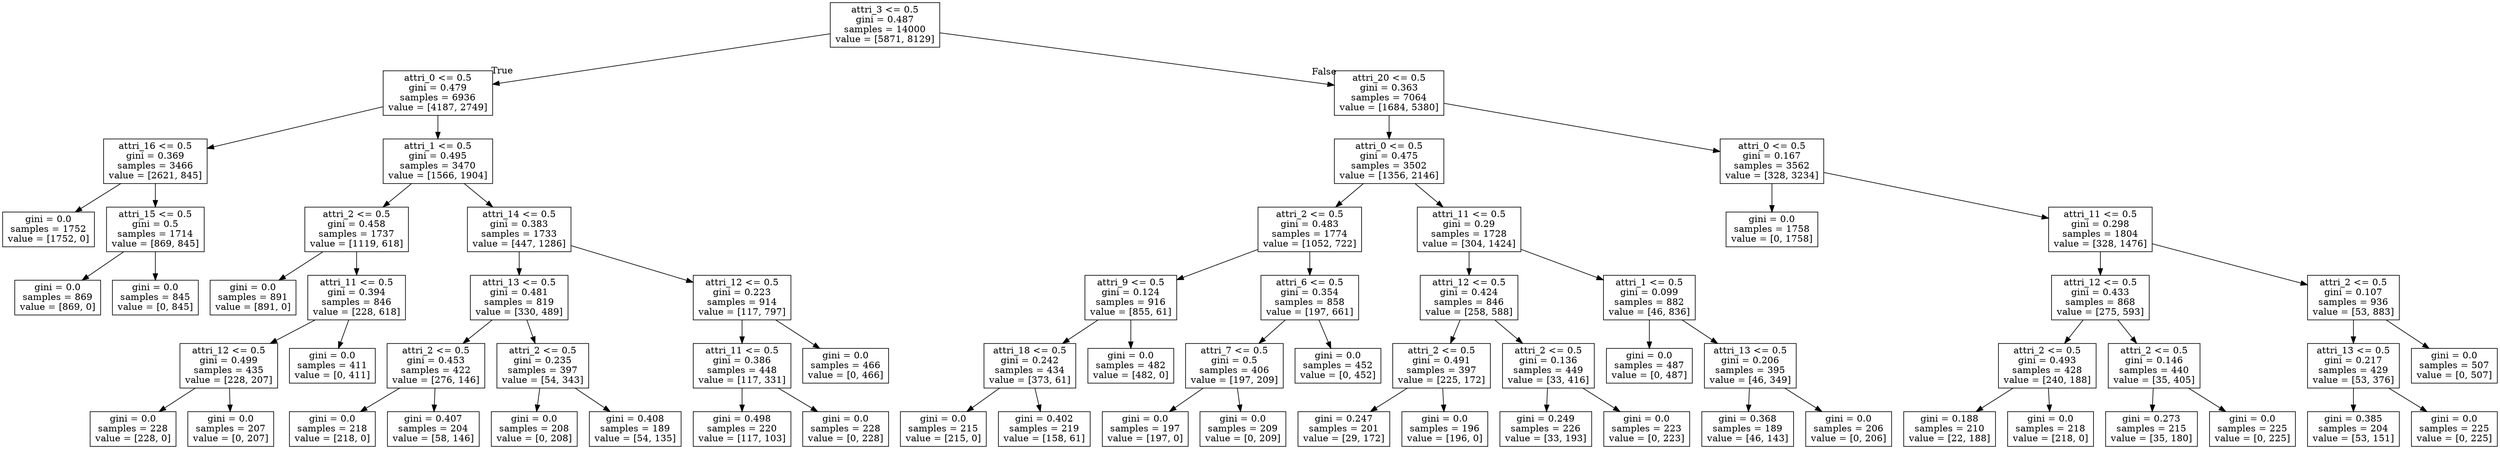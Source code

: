 digraph Tree {
node [shape=box] ;
0 [label="attri_3 <= 0.5\ngini = 0.487\nsamples = 14000\nvalue = [5871, 8129]"] ;
1 [label="attri_0 <= 0.5\ngini = 0.479\nsamples = 6936\nvalue = [4187, 2749]"] ;
0 -> 1 [labeldistance=2.5, labelangle=45, headlabel="True"] ;
2 [label="attri_16 <= 0.5\ngini = 0.369\nsamples = 3466\nvalue = [2621, 845]"] ;
1 -> 2 ;
3 [label="gini = 0.0\nsamples = 1752\nvalue = [1752, 0]"] ;
2 -> 3 ;
4 [label="attri_15 <= 0.5\ngini = 0.5\nsamples = 1714\nvalue = [869, 845]"] ;
2 -> 4 ;
5 [label="gini = 0.0\nsamples = 869\nvalue = [869, 0]"] ;
4 -> 5 ;
6 [label="gini = 0.0\nsamples = 845\nvalue = [0, 845]"] ;
4 -> 6 ;
7 [label="attri_1 <= 0.5\ngini = 0.495\nsamples = 3470\nvalue = [1566, 1904]"] ;
1 -> 7 ;
8 [label="attri_2 <= 0.5\ngini = 0.458\nsamples = 1737\nvalue = [1119, 618]"] ;
7 -> 8 ;
9 [label="gini = 0.0\nsamples = 891\nvalue = [891, 0]"] ;
8 -> 9 ;
10 [label="attri_11 <= 0.5\ngini = 0.394\nsamples = 846\nvalue = [228, 618]"] ;
8 -> 10 ;
11 [label="attri_12 <= 0.5\ngini = 0.499\nsamples = 435\nvalue = [228, 207]"] ;
10 -> 11 ;
12 [label="gini = 0.0\nsamples = 228\nvalue = [228, 0]"] ;
11 -> 12 ;
13 [label="gini = 0.0\nsamples = 207\nvalue = [0, 207]"] ;
11 -> 13 ;
14 [label="gini = 0.0\nsamples = 411\nvalue = [0, 411]"] ;
10 -> 14 ;
15 [label="attri_14 <= 0.5\ngini = 0.383\nsamples = 1733\nvalue = [447, 1286]"] ;
7 -> 15 ;
16 [label="attri_13 <= 0.5\ngini = 0.481\nsamples = 819\nvalue = [330, 489]"] ;
15 -> 16 ;
17 [label="attri_2 <= 0.5\ngini = 0.453\nsamples = 422\nvalue = [276, 146]"] ;
16 -> 17 ;
18 [label="gini = 0.0\nsamples = 218\nvalue = [218, 0]"] ;
17 -> 18 ;
19 [label="gini = 0.407\nsamples = 204\nvalue = [58, 146]"] ;
17 -> 19 ;
20 [label="attri_2 <= 0.5\ngini = 0.235\nsamples = 397\nvalue = [54, 343]"] ;
16 -> 20 ;
21 [label="gini = 0.0\nsamples = 208\nvalue = [0, 208]"] ;
20 -> 21 ;
22 [label="gini = 0.408\nsamples = 189\nvalue = [54, 135]"] ;
20 -> 22 ;
23 [label="attri_12 <= 0.5\ngini = 0.223\nsamples = 914\nvalue = [117, 797]"] ;
15 -> 23 ;
24 [label="attri_11 <= 0.5\ngini = 0.386\nsamples = 448\nvalue = [117, 331]"] ;
23 -> 24 ;
25 [label="gini = 0.498\nsamples = 220\nvalue = [117, 103]"] ;
24 -> 25 ;
26 [label="gini = 0.0\nsamples = 228\nvalue = [0, 228]"] ;
24 -> 26 ;
27 [label="gini = 0.0\nsamples = 466\nvalue = [0, 466]"] ;
23 -> 27 ;
28 [label="attri_20 <= 0.5\ngini = 0.363\nsamples = 7064\nvalue = [1684, 5380]"] ;
0 -> 28 [labeldistance=2.5, labelangle=-45, headlabel="False"] ;
29 [label="attri_0 <= 0.5\ngini = 0.475\nsamples = 3502\nvalue = [1356, 2146]"] ;
28 -> 29 ;
30 [label="attri_2 <= 0.5\ngini = 0.483\nsamples = 1774\nvalue = [1052, 722]"] ;
29 -> 30 ;
31 [label="attri_9 <= 0.5\ngini = 0.124\nsamples = 916\nvalue = [855, 61]"] ;
30 -> 31 ;
32 [label="attri_18 <= 0.5\ngini = 0.242\nsamples = 434\nvalue = [373, 61]"] ;
31 -> 32 ;
33 [label="gini = 0.0\nsamples = 215\nvalue = [215, 0]"] ;
32 -> 33 ;
34 [label="gini = 0.402\nsamples = 219\nvalue = [158, 61]"] ;
32 -> 34 ;
35 [label="gini = 0.0\nsamples = 482\nvalue = [482, 0]"] ;
31 -> 35 ;
36 [label="attri_6 <= 0.5\ngini = 0.354\nsamples = 858\nvalue = [197, 661]"] ;
30 -> 36 ;
37 [label="attri_7 <= 0.5\ngini = 0.5\nsamples = 406\nvalue = [197, 209]"] ;
36 -> 37 ;
38 [label="gini = 0.0\nsamples = 197\nvalue = [197, 0]"] ;
37 -> 38 ;
39 [label="gini = 0.0\nsamples = 209\nvalue = [0, 209]"] ;
37 -> 39 ;
40 [label="gini = 0.0\nsamples = 452\nvalue = [0, 452]"] ;
36 -> 40 ;
41 [label="attri_11 <= 0.5\ngini = 0.29\nsamples = 1728\nvalue = [304, 1424]"] ;
29 -> 41 ;
42 [label="attri_12 <= 0.5\ngini = 0.424\nsamples = 846\nvalue = [258, 588]"] ;
41 -> 42 ;
43 [label="attri_2 <= 0.5\ngini = 0.491\nsamples = 397\nvalue = [225, 172]"] ;
42 -> 43 ;
44 [label="gini = 0.247\nsamples = 201\nvalue = [29, 172]"] ;
43 -> 44 ;
45 [label="gini = 0.0\nsamples = 196\nvalue = [196, 0]"] ;
43 -> 45 ;
46 [label="attri_2 <= 0.5\ngini = 0.136\nsamples = 449\nvalue = [33, 416]"] ;
42 -> 46 ;
47 [label="gini = 0.249\nsamples = 226\nvalue = [33, 193]"] ;
46 -> 47 ;
48 [label="gini = 0.0\nsamples = 223\nvalue = [0, 223]"] ;
46 -> 48 ;
49 [label="attri_1 <= 0.5\ngini = 0.099\nsamples = 882\nvalue = [46, 836]"] ;
41 -> 49 ;
50 [label="gini = 0.0\nsamples = 487\nvalue = [0, 487]"] ;
49 -> 50 ;
51 [label="attri_13 <= 0.5\ngini = 0.206\nsamples = 395\nvalue = [46, 349]"] ;
49 -> 51 ;
52 [label="gini = 0.368\nsamples = 189\nvalue = [46, 143]"] ;
51 -> 52 ;
53 [label="gini = 0.0\nsamples = 206\nvalue = [0, 206]"] ;
51 -> 53 ;
54 [label="attri_0 <= 0.5\ngini = 0.167\nsamples = 3562\nvalue = [328, 3234]"] ;
28 -> 54 ;
55 [label="gini = 0.0\nsamples = 1758\nvalue = [0, 1758]"] ;
54 -> 55 ;
56 [label="attri_11 <= 0.5\ngini = 0.298\nsamples = 1804\nvalue = [328, 1476]"] ;
54 -> 56 ;
57 [label="attri_12 <= 0.5\ngini = 0.433\nsamples = 868\nvalue = [275, 593]"] ;
56 -> 57 ;
58 [label="attri_2 <= 0.5\ngini = 0.493\nsamples = 428\nvalue = [240, 188]"] ;
57 -> 58 ;
59 [label="gini = 0.188\nsamples = 210\nvalue = [22, 188]"] ;
58 -> 59 ;
60 [label="gini = 0.0\nsamples = 218\nvalue = [218, 0]"] ;
58 -> 60 ;
61 [label="attri_2 <= 0.5\ngini = 0.146\nsamples = 440\nvalue = [35, 405]"] ;
57 -> 61 ;
62 [label="gini = 0.273\nsamples = 215\nvalue = [35, 180]"] ;
61 -> 62 ;
63 [label="gini = 0.0\nsamples = 225\nvalue = [0, 225]"] ;
61 -> 63 ;
64 [label="attri_2 <= 0.5\ngini = 0.107\nsamples = 936\nvalue = [53, 883]"] ;
56 -> 64 ;
65 [label="attri_13 <= 0.5\ngini = 0.217\nsamples = 429\nvalue = [53, 376]"] ;
64 -> 65 ;
66 [label="gini = 0.385\nsamples = 204\nvalue = [53, 151]"] ;
65 -> 66 ;
67 [label="gini = 0.0\nsamples = 225\nvalue = [0, 225]"] ;
65 -> 67 ;
68 [label="gini = 0.0\nsamples = 507\nvalue = [0, 507]"] ;
64 -> 68 ;
}